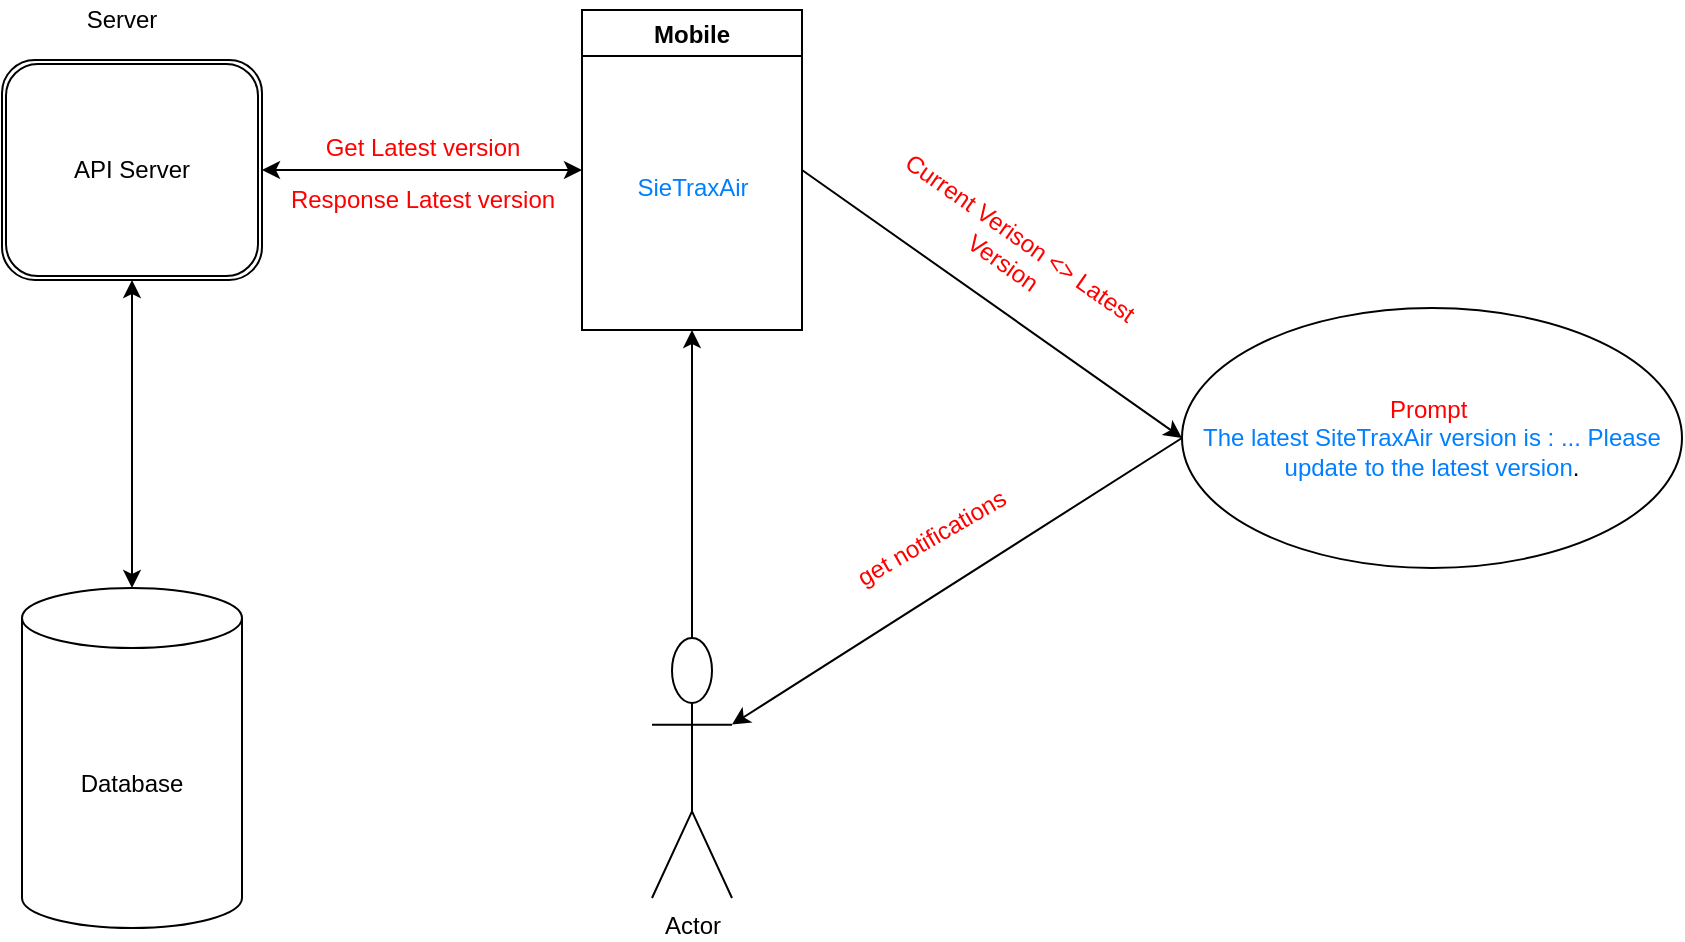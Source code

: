 <mxfile version="14.7.10" type="github">
  <diagram id="LfuN3afltNAUj96yuNtI" name="Page-1">
    <mxGraphModel dx="1384" dy="761" grid="1" gridSize="10" guides="1" tooltips="1" connect="1" arrows="1" fold="1" page="1" pageScale="1" pageWidth="850" pageHeight="1100" math="0" shadow="0">
      <root>
        <mxCell id="0" />
        <mxCell id="1" parent="0" />
        <mxCell id="fk5U0ERBnm-fI7Ly3tCM-1" value="Database" style="shape=cylinder3;whiteSpace=wrap;html=1;boundedLbl=1;backgroundOutline=1;size=15;" vertex="1" parent="1">
          <mxGeometry x="170" y="460" width="110" height="170" as="geometry" />
        </mxCell>
        <mxCell id="fk5U0ERBnm-fI7Ly3tCM-2" value="Server" style="text;html=1;strokeColor=none;fillColor=none;align=center;verticalAlign=middle;whiteSpace=wrap;rounded=0;" vertex="1" parent="1">
          <mxGeometry x="200" y="166" width="40" height="20" as="geometry" />
        </mxCell>
        <mxCell id="fk5U0ERBnm-fI7Ly3tCM-16" style="edgeStyle=orthogonalEdgeStyle;rounded=0;orthogonalLoop=1;jettySize=auto;html=1;entryX=0.5;entryY=1;entryDx=0;entryDy=0;" edge="1" parent="1" source="fk5U0ERBnm-fI7Ly3tCM-4" target="fk5U0ERBnm-fI7Ly3tCM-15">
          <mxGeometry relative="1" as="geometry" />
        </mxCell>
        <mxCell id="fk5U0ERBnm-fI7Ly3tCM-4" value="Actor" style="shape=umlActor;verticalLabelPosition=bottom;verticalAlign=top;html=1;outlineConnect=0;" vertex="1" parent="1">
          <mxGeometry x="485" y="485" width="40" height="130" as="geometry" />
        </mxCell>
        <mxCell id="fk5U0ERBnm-fI7Ly3tCM-7" value="API Server" style="shape=ext;double=1;rounded=1;whiteSpace=wrap;html=1;" vertex="1" parent="1">
          <mxGeometry x="160" y="196" width="130" height="110" as="geometry" />
        </mxCell>
        <mxCell id="fk5U0ERBnm-fI7Ly3tCM-8" value="" style="endArrow=classic;startArrow=classic;html=1;entryX=0.5;entryY=1;entryDx=0;entryDy=0;exitX=0.5;exitY=0;exitDx=0;exitDy=0;exitPerimeter=0;" edge="1" parent="1" source="fk5U0ERBnm-fI7Ly3tCM-1" target="fk5U0ERBnm-fI7Ly3tCM-7">
          <mxGeometry width="50" height="50" relative="1" as="geometry">
            <mxPoint x="60" y="420" as="sourcePoint" />
            <mxPoint x="110" y="370" as="targetPoint" />
          </mxGeometry>
        </mxCell>
        <mxCell id="fk5U0ERBnm-fI7Ly3tCM-15" value="Mobile" style="swimlane;" vertex="1" parent="1">
          <mxGeometry x="450" y="171" width="110" height="160" as="geometry" />
        </mxCell>
        <mxCell id="fk5U0ERBnm-fI7Ly3tCM-14" value="&lt;font color=&quot;#007fff&quot;&gt;SieTraxAir&lt;/font&gt;" style="text;html=1;align=center;verticalAlign=middle;resizable=0;points=[];autosize=1;strokeColor=none;" vertex="1" parent="fk5U0ERBnm-fI7Ly3tCM-15">
          <mxGeometry x="20" y="79" width="70" height="20" as="geometry" />
        </mxCell>
        <mxCell id="fk5U0ERBnm-fI7Ly3tCM-17" value="&lt;font color=&quot;#ff0000&quot;&gt;Prompt&lt;/font&gt;&amp;nbsp;&lt;br&gt;&lt;font color=&quot;#007fff&quot;&gt;The latest SiteTraxAir version is : ... Please update to the latest version&lt;/font&gt;." style="ellipse;whiteSpace=wrap;html=1;" vertex="1" parent="1">
          <mxGeometry x="750" y="320" width="250" height="130" as="geometry" />
        </mxCell>
        <mxCell id="fk5U0ERBnm-fI7Ly3tCM-20" value="" style="endArrow=classic;html=1;exitX=1;exitY=0.5;exitDx=0;exitDy=0;entryX=0;entryY=0.5;entryDx=0;entryDy=0;" edge="1" parent="1" source="fk5U0ERBnm-fI7Ly3tCM-15" target="fk5U0ERBnm-fI7Ly3tCM-17">
          <mxGeometry width="50" height="50" relative="1" as="geometry">
            <mxPoint x="380" y="420" as="sourcePoint" />
            <mxPoint x="430" y="370" as="targetPoint" />
          </mxGeometry>
        </mxCell>
        <mxCell id="fk5U0ERBnm-fI7Ly3tCM-21" value="" style="endArrow=classic;html=1;exitX=0;exitY=0.5;exitDx=0;exitDy=0;entryX=1;entryY=0.333;entryDx=0;entryDy=0;entryPerimeter=0;" edge="1" parent="1" source="fk5U0ERBnm-fI7Ly3tCM-17" target="fk5U0ERBnm-fI7Ly3tCM-4">
          <mxGeometry width="50" height="50" relative="1" as="geometry">
            <mxPoint x="380" y="420" as="sourcePoint" />
            <mxPoint x="430" y="370" as="targetPoint" />
          </mxGeometry>
        </mxCell>
        <mxCell id="fk5U0ERBnm-fI7Ly3tCM-25" value="" style="endArrow=classic;startArrow=classic;html=1;exitX=1;exitY=0.5;exitDx=0;exitDy=0;entryX=0;entryY=0.5;entryDx=0;entryDy=0;" edge="1" parent="1" source="fk5U0ERBnm-fI7Ly3tCM-7" target="fk5U0ERBnm-fI7Ly3tCM-15">
          <mxGeometry width="50" height="50" relative="1" as="geometry">
            <mxPoint x="380" y="400" as="sourcePoint" />
            <mxPoint x="430" y="350" as="targetPoint" />
          </mxGeometry>
        </mxCell>
        <mxCell id="fk5U0ERBnm-fI7Ly3tCM-26" value="&lt;font color=&quot;#ff0000&quot;&gt;Current Verison &amp;lt;&amp;gt; Latest Version&lt;/font&gt;" style="text;html=1;strokeColor=none;fillColor=none;align=center;verticalAlign=middle;whiteSpace=wrap;rounded=0;rotation=35;" vertex="1" parent="1">
          <mxGeometry x="590" y="276" width="150" height="30" as="geometry" />
        </mxCell>
        <mxCell id="fk5U0ERBnm-fI7Ly3tCM-27" value="&lt;font color=&quot;#ff0000&quot;&gt;get notifications&lt;/font&gt;" style="text;html=1;strokeColor=none;fillColor=none;align=center;verticalAlign=middle;whiteSpace=wrap;rounded=0;rotation=-30;" vertex="1" parent="1">
          <mxGeometry x="550" y="420" width="150" height="30" as="geometry" />
        </mxCell>
        <mxCell id="fk5U0ERBnm-fI7Ly3tCM-28" value="&lt;font color=&quot;#ff0000&quot;&gt;Get Latest version&lt;/font&gt;" style="text;html=1;align=center;verticalAlign=middle;resizable=0;points=[];autosize=1;strokeColor=none;" vertex="1" parent="1">
          <mxGeometry x="315" y="230" width="110" height="20" as="geometry" />
        </mxCell>
        <mxCell id="fk5U0ERBnm-fI7Ly3tCM-29" value="&lt;font color=&quot;#ff0000&quot;&gt;Response Latest version&lt;/font&gt;" style="text;html=1;align=center;verticalAlign=middle;resizable=0;points=[];autosize=1;strokeColor=none;" vertex="1" parent="1">
          <mxGeometry x="295" y="256" width="150" height="20" as="geometry" />
        </mxCell>
      </root>
    </mxGraphModel>
  </diagram>
</mxfile>
